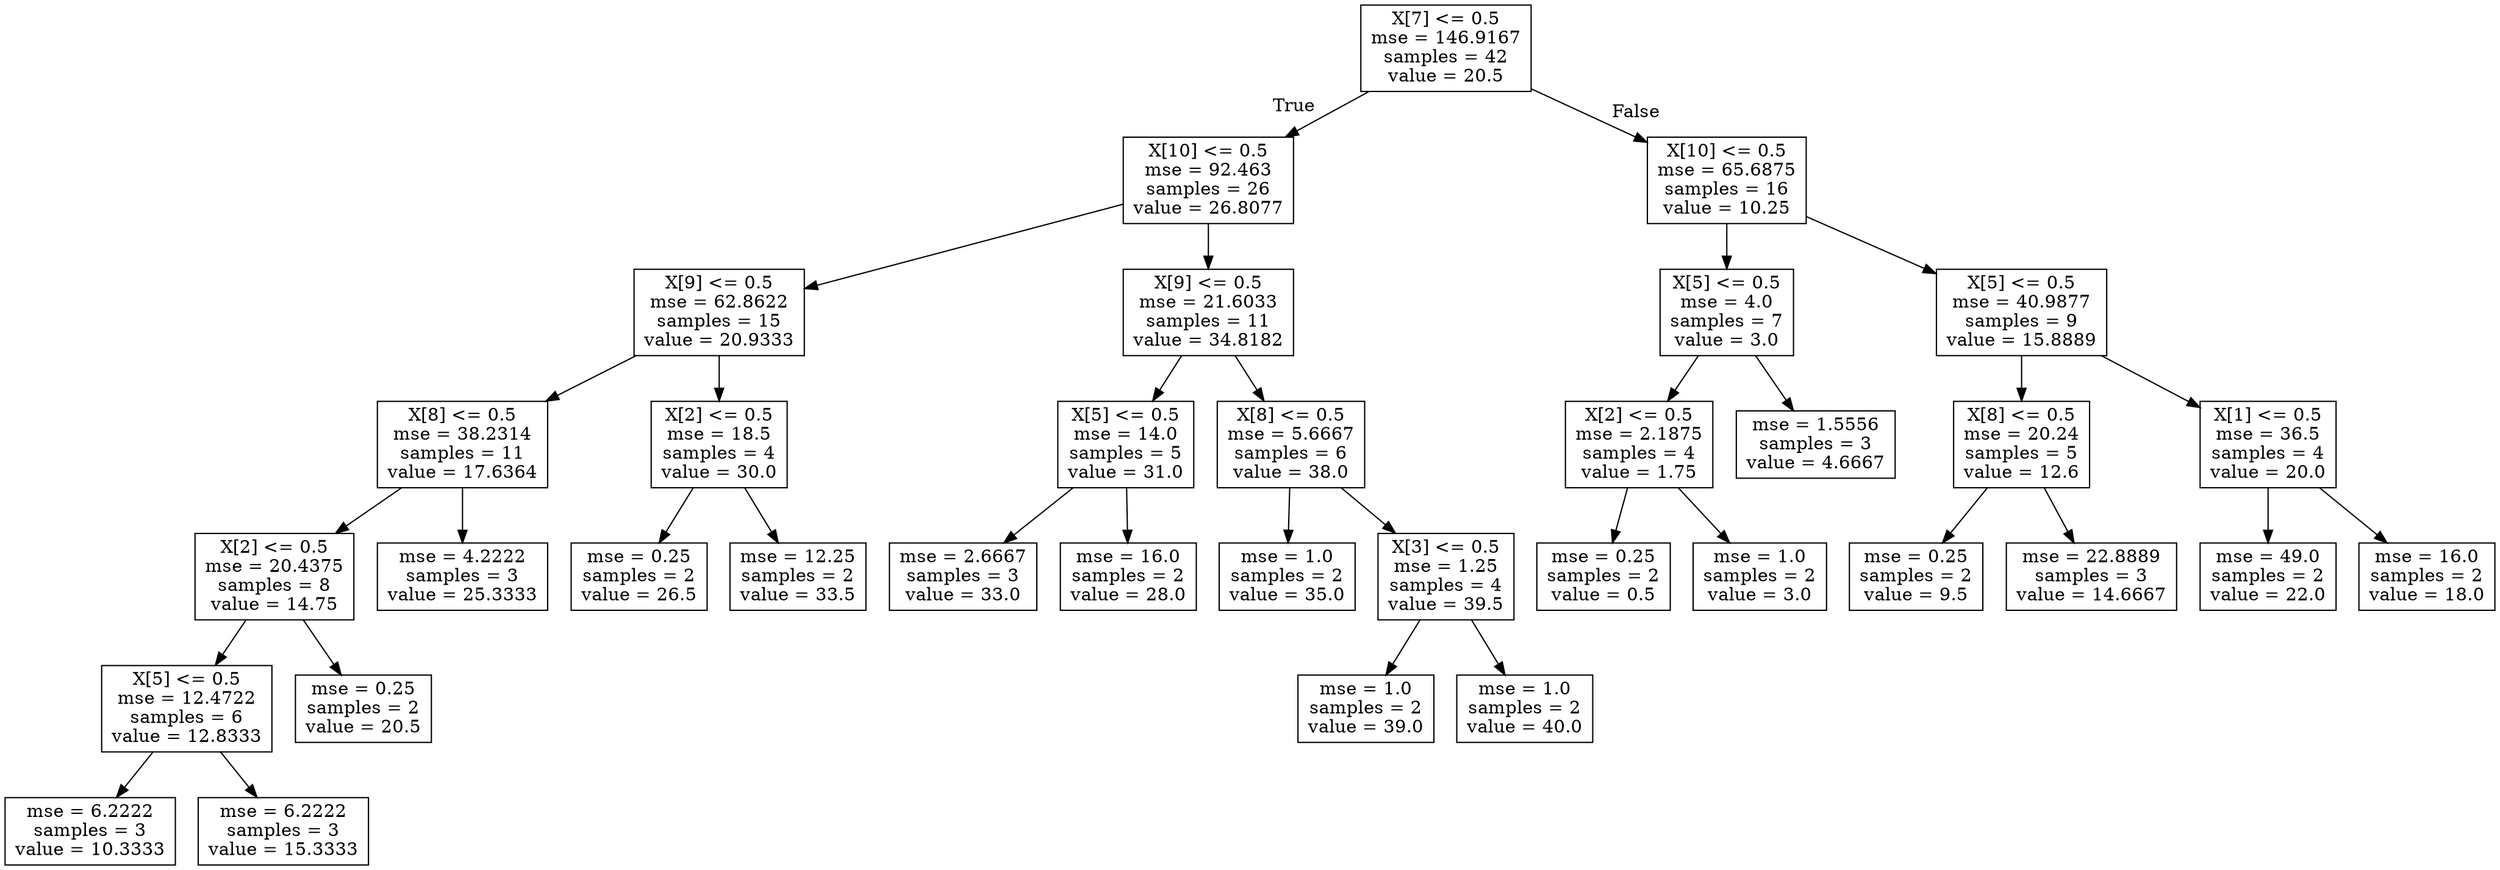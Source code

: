 digraph Tree {
node [shape=box] ;
0 [label="X[7] <= 0.5\nmse = 146.9167\nsamples = 42\nvalue = 20.5"] ;
1 [label="X[10] <= 0.5\nmse = 92.463\nsamples = 26\nvalue = 26.8077"] ;
0 -> 1 [labeldistance=2.5, labelangle=45, headlabel="True"] ;
2 [label="X[9] <= 0.5\nmse = 62.8622\nsamples = 15\nvalue = 20.9333"] ;
1 -> 2 ;
3 [label="X[8] <= 0.5\nmse = 38.2314\nsamples = 11\nvalue = 17.6364"] ;
2 -> 3 ;
4 [label="X[2] <= 0.5\nmse = 20.4375\nsamples = 8\nvalue = 14.75"] ;
3 -> 4 ;
5 [label="X[5] <= 0.5\nmse = 12.4722\nsamples = 6\nvalue = 12.8333"] ;
4 -> 5 ;
6 [label="mse = 6.2222\nsamples = 3\nvalue = 10.3333"] ;
5 -> 6 ;
7 [label="mse = 6.2222\nsamples = 3\nvalue = 15.3333"] ;
5 -> 7 ;
8 [label="mse = 0.25\nsamples = 2\nvalue = 20.5"] ;
4 -> 8 ;
9 [label="mse = 4.2222\nsamples = 3\nvalue = 25.3333"] ;
3 -> 9 ;
10 [label="X[2] <= 0.5\nmse = 18.5\nsamples = 4\nvalue = 30.0"] ;
2 -> 10 ;
11 [label="mse = 0.25\nsamples = 2\nvalue = 26.5"] ;
10 -> 11 ;
12 [label="mse = 12.25\nsamples = 2\nvalue = 33.5"] ;
10 -> 12 ;
13 [label="X[9] <= 0.5\nmse = 21.6033\nsamples = 11\nvalue = 34.8182"] ;
1 -> 13 ;
14 [label="X[5] <= 0.5\nmse = 14.0\nsamples = 5\nvalue = 31.0"] ;
13 -> 14 ;
15 [label="mse = 2.6667\nsamples = 3\nvalue = 33.0"] ;
14 -> 15 ;
16 [label="mse = 16.0\nsamples = 2\nvalue = 28.0"] ;
14 -> 16 ;
17 [label="X[8] <= 0.5\nmse = 5.6667\nsamples = 6\nvalue = 38.0"] ;
13 -> 17 ;
18 [label="mse = 1.0\nsamples = 2\nvalue = 35.0"] ;
17 -> 18 ;
19 [label="X[3] <= 0.5\nmse = 1.25\nsamples = 4\nvalue = 39.5"] ;
17 -> 19 ;
20 [label="mse = 1.0\nsamples = 2\nvalue = 39.0"] ;
19 -> 20 ;
21 [label="mse = 1.0\nsamples = 2\nvalue = 40.0"] ;
19 -> 21 ;
22 [label="X[10] <= 0.5\nmse = 65.6875\nsamples = 16\nvalue = 10.25"] ;
0 -> 22 [labeldistance=2.5, labelangle=-45, headlabel="False"] ;
23 [label="X[5] <= 0.5\nmse = 4.0\nsamples = 7\nvalue = 3.0"] ;
22 -> 23 ;
24 [label="X[2] <= 0.5\nmse = 2.1875\nsamples = 4\nvalue = 1.75"] ;
23 -> 24 ;
25 [label="mse = 0.25\nsamples = 2\nvalue = 0.5"] ;
24 -> 25 ;
26 [label="mse = 1.0\nsamples = 2\nvalue = 3.0"] ;
24 -> 26 ;
27 [label="mse = 1.5556\nsamples = 3\nvalue = 4.6667"] ;
23 -> 27 ;
28 [label="X[5] <= 0.5\nmse = 40.9877\nsamples = 9\nvalue = 15.8889"] ;
22 -> 28 ;
29 [label="X[8] <= 0.5\nmse = 20.24\nsamples = 5\nvalue = 12.6"] ;
28 -> 29 ;
30 [label="mse = 0.25\nsamples = 2\nvalue = 9.5"] ;
29 -> 30 ;
31 [label="mse = 22.8889\nsamples = 3\nvalue = 14.6667"] ;
29 -> 31 ;
32 [label="X[1] <= 0.5\nmse = 36.5\nsamples = 4\nvalue = 20.0"] ;
28 -> 32 ;
33 [label="mse = 49.0\nsamples = 2\nvalue = 22.0"] ;
32 -> 33 ;
34 [label="mse = 16.0\nsamples = 2\nvalue = 18.0"] ;
32 -> 34 ;
}